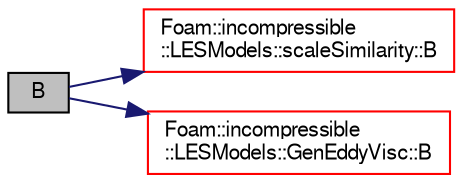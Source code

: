 digraph "B"
{
  bgcolor="transparent";
  edge [fontname="FreeSans",fontsize="10",labelfontname="FreeSans",labelfontsize="10"];
  node [fontname="FreeSans",fontsize="10",shape=record];
  rankdir="LR";
  Node1176 [label="B",height=0.2,width=0.4,color="black", fillcolor="grey75", style="filled", fontcolor="black"];
  Node1176 -> Node1177 [color="midnightblue",fontsize="10",style="solid",fontname="FreeSans"];
  Node1177 [label="Foam::incompressible\l::LESModels::scaleSimilarity::B",height=0.2,width=0.4,color="red",URL="$a30890.html#acf00bc568420cebcbea1c1227f8cdd58",tooltip="Return the sub-grid stress tensor. "];
  Node1176 -> Node1183 [color="midnightblue",fontsize="10",style="solid",fontname="FreeSans"];
  Node1183 [label="Foam::incompressible\l::LESModels::GenEddyVisc::B",height=0.2,width=0.4,color="red",URL="$a30846.html#acf00bc568420cebcbea1c1227f8cdd58",tooltip="Return the sub-grid stress tensor. "];
}

